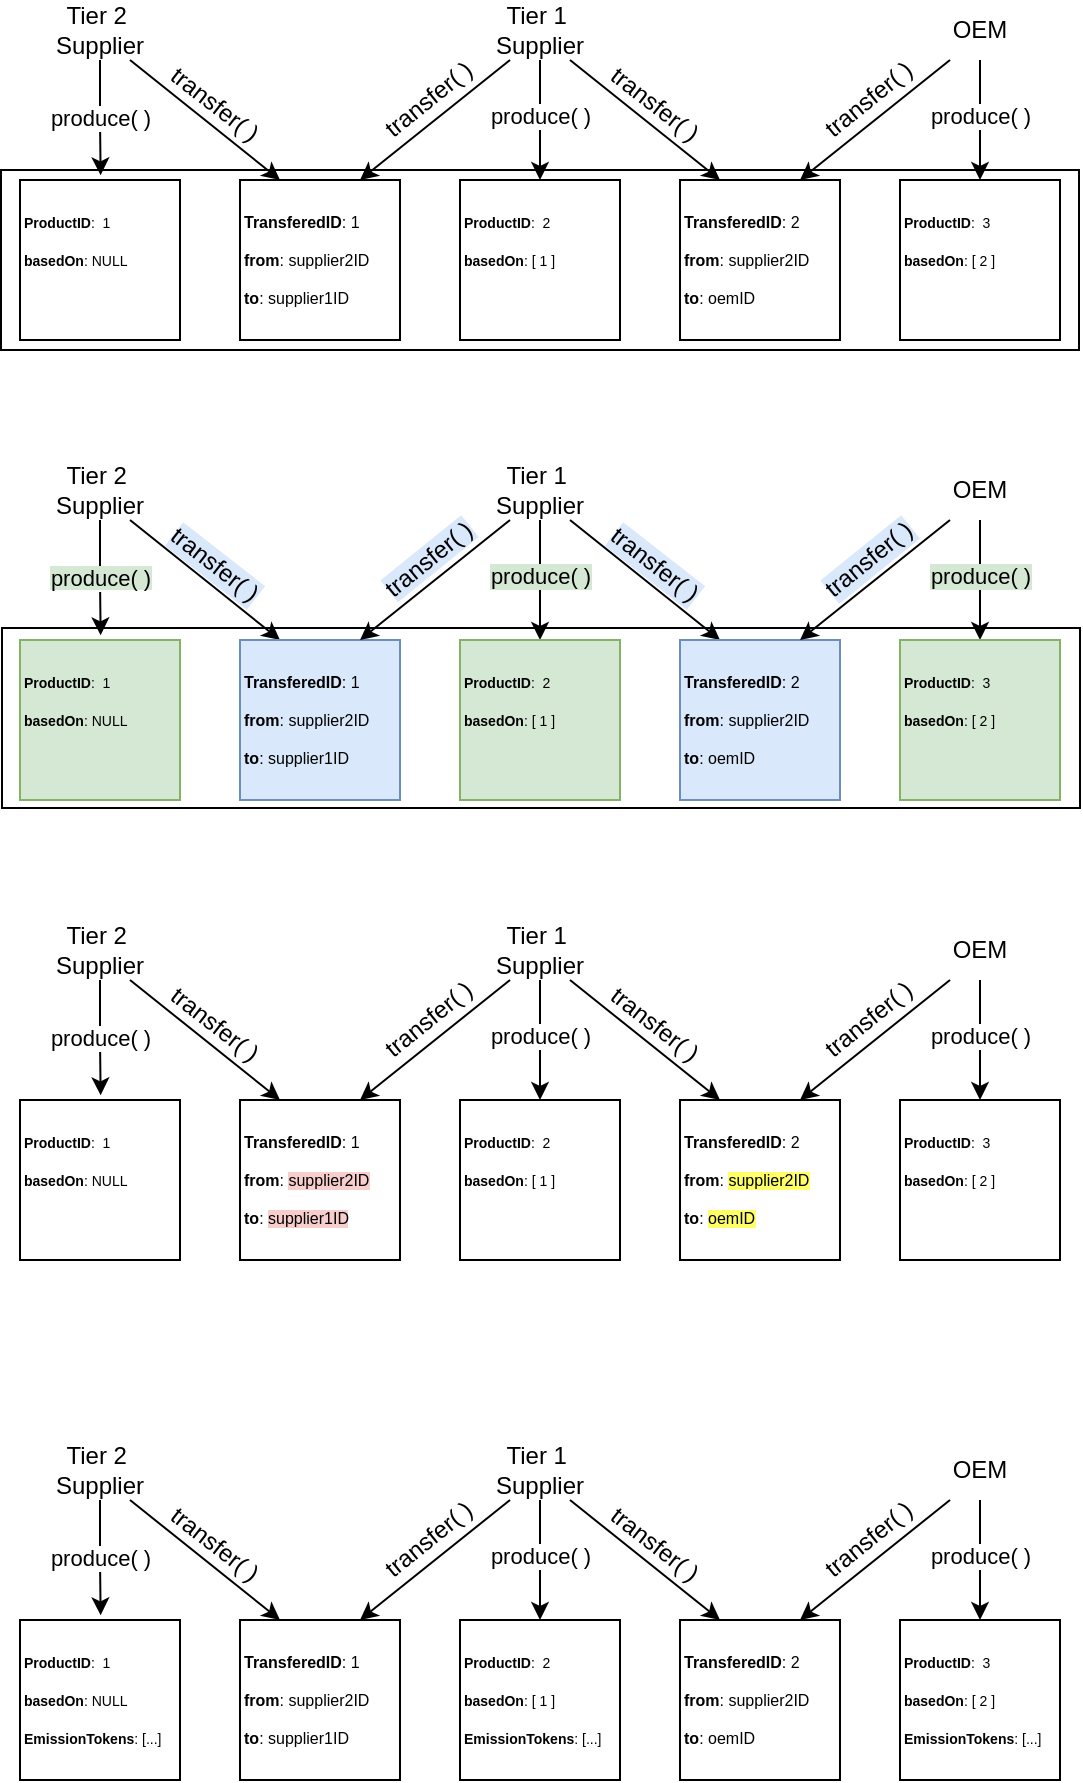 <mxfile version="21.5.0">
  <diagram name="Seite-1" id="kJc0GBd1WQ4qRxmiGFLH">
    <mxGraphModel dx="739" dy="521" grid="1" gridSize="10" guides="1" tooltips="1" connect="1" arrows="1" fold="1" page="1" pageScale="1" pageWidth="827" pageHeight="1169" math="0" shadow="0">
      <root>
        <mxCell id="0" />
        <mxCell id="1" parent="0" />
        <mxCell id="Nun4g4gpAGNbCtUw3FpC-31" value="" style="whiteSpace=wrap;html=1;" vertex="1" parent="1">
          <mxGeometry x="361" y="354" width="539" height="90" as="geometry" />
        </mxCell>
        <mxCell id="Nun4g4gpAGNbCtUw3FpC-22" value="" style="whiteSpace=wrap;html=1;" vertex="1" parent="1">
          <mxGeometry x="360.5" y="125" width="539" height="90" as="geometry" />
        </mxCell>
        <mxCell id="urf95hoz3ueYo8sumKi7-8" value="&lt;span style=&quot;background-color: rgb(213, 232, 212);&quot;&gt;produce( )&lt;/span&gt;" style="edgeStyle=orthogonalEdgeStyle;rounded=0;orthogonalLoop=1;jettySize=auto;html=1;entryX=0.504;entryY=-0.029;entryDx=0;entryDy=0;entryPerimeter=0;" parent="1" source="urf95hoz3ueYo8sumKi7-1" target="urf95hoz3ueYo8sumKi7-4" edge="1">
          <mxGeometry relative="1" as="geometry" />
        </mxCell>
        <mxCell id="urf95hoz3ueYo8sumKi7-10" style="rounded=0;orthogonalLoop=1;jettySize=auto;html=1;exitX=0.75;exitY=1;exitDx=0;exitDy=0;entryX=0.25;entryY=0;entryDx=0;entryDy=0;" parent="1" source="urf95hoz3ueYo8sumKi7-1" target="urf95hoz3ueYo8sumKi7-5" edge="1">
          <mxGeometry relative="1" as="geometry" />
        </mxCell>
        <mxCell id="urf95hoz3ueYo8sumKi7-1" value="Tier 2&amp;nbsp;&lt;br&gt;Supplier" style="text;html=1;strokeColor=none;fillColor=none;align=center;verticalAlign=middle;whiteSpace=wrap;rounded=0;" parent="1" vertex="1">
          <mxGeometry x="380" y="270" width="60" height="30" as="geometry" />
        </mxCell>
        <mxCell id="urf95hoz3ueYo8sumKi7-4" value="&lt;font style=&quot;font-size: 7px;&quot;&gt;&lt;b&gt;ProductID&lt;/b&gt;: &amp;nbsp;1&lt;br&gt;&lt;br&gt;&lt;b&gt;basedOn&lt;/b&gt;: NULL&lt;br&gt;&lt;br&gt;&lt;br&gt;&lt;/font&gt;" style="aspect=fixed;align=left;verticalAlign=middle;html=1;fontSize=8;horizontal=1;fillColor=#d5e8d4;strokeColor=#82b366;" parent="1" vertex="1">
          <mxGeometry x="370" y="360" width="80" height="80" as="geometry" />
        </mxCell>
        <mxCell id="urf95hoz3ueYo8sumKi7-5" value="&lt;b&gt;TransferedID&lt;/b&gt;: 1&lt;br&gt;&lt;br&gt;&lt;b&gt;from&lt;/b&gt;: supplier2ID&lt;br&gt;&lt;br&gt;&lt;b&gt;to&lt;/b&gt;: supplier1ID" style="whiteSpace=wrap;html=1;aspect=fixed;fontSize=8;align=left;fillColor=#dae8fc;strokeColor=#6c8ebf;" parent="1" vertex="1">
          <mxGeometry x="480" y="360" width="80" height="80" as="geometry" />
        </mxCell>
        <mxCell id="urf95hoz3ueYo8sumKi7-9" style="edgeStyle=orthogonalEdgeStyle;rounded=0;orthogonalLoop=1;jettySize=auto;html=1;entryX=0.5;entryY=0;entryDx=0;entryDy=0;" parent="1" source="urf95hoz3ueYo8sumKi7-6" target="urf95hoz3ueYo8sumKi7-7" edge="1">
          <mxGeometry relative="1" as="geometry" />
        </mxCell>
        <mxCell id="urf95hoz3ueYo8sumKi7-13" value="produce( )" style="edgeLabel;html=1;align=center;verticalAlign=middle;resizable=0;points=[];labelBackgroundColor=#d5e8d4;" parent="urf95hoz3ueYo8sumKi7-9" vertex="1" connectable="0">
          <mxGeometry x="-0.072" relative="1" as="geometry">
            <mxPoint as="offset" />
          </mxGeometry>
        </mxCell>
        <mxCell id="urf95hoz3ueYo8sumKi7-6" value="Tier 1&amp;nbsp;&lt;br&gt;Supplier" style="text;html=1;strokeColor=none;fillColor=none;align=center;verticalAlign=middle;whiteSpace=wrap;rounded=0;" parent="1" vertex="1">
          <mxGeometry x="600" y="270" width="60" height="30" as="geometry" />
        </mxCell>
        <mxCell id="urf95hoz3ueYo8sumKi7-7" value="&lt;font style=&quot;font-size: 7px;&quot;&gt;&lt;b&gt;ProductID&lt;/b&gt;: &amp;nbsp;2&lt;br&gt;&lt;br&gt;&lt;b&gt;basedOn&lt;/b&gt;: [ 1 ]&lt;br&gt;&lt;br&gt;&lt;br&gt;&lt;/font&gt;" style="aspect=fixed;align=left;verticalAlign=middle;html=1;fontSize=8;horizontal=1;fillColor=#d5e8d4;strokeColor=#82b366;" parent="1" vertex="1">
          <mxGeometry x="590" y="360" width="80" height="80" as="geometry" />
        </mxCell>
        <mxCell id="urf95hoz3ueYo8sumKi7-12" style="rounded=0;orthogonalLoop=1;jettySize=auto;html=1;exitX=0.25;exitY=1;exitDx=0;exitDy=0;entryX=0.75;entryY=0;entryDx=0;entryDy=0;" parent="1" source="urf95hoz3ueYo8sumKi7-6" target="urf95hoz3ueYo8sumKi7-5" edge="1">
          <mxGeometry relative="1" as="geometry">
            <mxPoint x="435" y="310" as="sourcePoint" />
            <mxPoint x="510" y="370" as="targetPoint" />
          </mxGeometry>
        </mxCell>
        <mxCell id="urf95hoz3ueYo8sumKi7-16" value="transfer( )" style="text;html=1;align=center;verticalAlign=middle;resizable=0;points=[];autosize=1;strokeColor=none;fillColor=none;rotation=38;labelBackgroundColor=#dae8fc;" parent="1" vertex="1">
          <mxGeometry x="427" y="307" width="80" height="30" as="geometry" />
        </mxCell>
        <mxCell id="urf95hoz3ueYo8sumKi7-17" value="&lt;span style=&quot;background-color: rgb(218, 232, 252);&quot;&gt;transfer( )&lt;/span&gt;" style="text;html=1;align=center;verticalAlign=middle;resizable=0;points=[];autosize=1;strokeColor=none;fillColor=none;rotation=321;" parent="1" vertex="1">
          <mxGeometry x="534" y="305" width="80" height="30" as="geometry" />
        </mxCell>
        <mxCell id="urf95hoz3ueYo8sumKi7-18" style="rounded=0;orthogonalLoop=1;jettySize=auto;html=1;exitX=0.75;exitY=1;exitDx=0;exitDy=0;entryX=0.25;entryY=0;entryDx=0;entryDy=0;" parent="1" source="urf95hoz3ueYo8sumKi7-6" target="urf95hoz3ueYo8sumKi7-19" edge="1">
          <mxGeometry relative="1" as="geometry">
            <mxPoint x="645" y="300" as="sourcePoint" />
          </mxGeometry>
        </mxCell>
        <mxCell id="urf95hoz3ueYo8sumKi7-19" value="&lt;b&gt;TransferedID&lt;/b&gt;: 2&lt;br&gt;&lt;br&gt;&lt;b&gt;from&lt;/b&gt;: supplier2ID&lt;br&gt;&lt;br&gt;&lt;b&gt;to&lt;/b&gt;: oemID" style="whiteSpace=wrap;html=1;aspect=fixed;fontSize=8;align=left;fillColor=#dae8fc;strokeColor=#6c8ebf;" parent="1" vertex="1">
          <mxGeometry x="700" y="360" width="80" height="80" as="geometry" />
        </mxCell>
        <mxCell id="urf95hoz3ueYo8sumKi7-20" style="edgeStyle=orthogonalEdgeStyle;rounded=0;orthogonalLoop=1;jettySize=auto;html=1;entryX=0.5;entryY=0;entryDx=0;entryDy=0;" parent="1" source="urf95hoz3ueYo8sumKi7-22" target="urf95hoz3ueYo8sumKi7-23" edge="1">
          <mxGeometry relative="1" as="geometry" />
        </mxCell>
        <mxCell id="urf95hoz3ueYo8sumKi7-21" value="produce( )" style="edgeLabel;html=1;align=center;verticalAlign=middle;resizable=0;points=[];labelBackgroundColor=#d5e8d4;" parent="urf95hoz3ueYo8sumKi7-20" vertex="1" connectable="0">
          <mxGeometry x="-0.072" relative="1" as="geometry">
            <mxPoint as="offset" />
          </mxGeometry>
        </mxCell>
        <mxCell id="urf95hoz3ueYo8sumKi7-22" value="OEM" style="text;html=1;strokeColor=none;fillColor=none;align=center;verticalAlign=middle;whiteSpace=wrap;rounded=0;" parent="1" vertex="1">
          <mxGeometry x="820" y="270" width="60" height="30" as="geometry" />
        </mxCell>
        <mxCell id="urf95hoz3ueYo8sumKi7-23" value="&lt;font style=&quot;font-size: 7px;&quot;&gt;&lt;b&gt;ProductID&lt;/b&gt;: &amp;nbsp;3&lt;br&gt;&lt;br&gt;&lt;b&gt;basedOn&lt;/b&gt;: [ 2 ]&lt;br&gt;&lt;br&gt;&lt;br&gt;&lt;/font&gt;" style="aspect=fixed;align=left;verticalAlign=middle;html=1;fontSize=8;horizontal=1;fillColor=#d5e8d4;strokeColor=#82b366;" parent="1" vertex="1">
          <mxGeometry x="810" y="360" width="80" height="80" as="geometry" />
        </mxCell>
        <mxCell id="urf95hoz3ueYo8sumKi7-24" style="rounded=0;orthogonalLoop=1;jettySize=auto;html=1;exitX=0.25;exitY=1;exitDx=0;exitDy=0;entryX=0.75;entryY=0;entryDx=0;entryDy=0;" parent="1" source="urf95hoz3ueYo8sumKi7-22" target="urf95hoz3ueYo8sumKi7-19" edge="1">
          <mxGeometry relative="1" as="geometry">
            <mxPoint x="655" y="310" as="sourcePoint" />
            <mxPoint x="730" y="370" as="targetPoint" />
          </mxGeometry>
        </mxCell>
        <mxCell id="urf95hoz3ueYo8sumKi7-25" value="transfer( )" style="text;html=1;align=center;verticalAlign=middle;resizable=0;points=[];autosize=1;strokeColor=none;fillColor=none;rotation=38;labelBackgroundColor=#dae8fc;" parent="1" vertex="1">
          <mxGeometry x="647" y="307" width="80" height="30" as="geometry" />
        </mxCell>
        <mxCell id="urf95hoz3ueYo8sumKi7-26" value="transfer( )" style="text;html=1;align=center;verticalAlign=middle;resizable=0;points=[];autosize=1;strokeColor=none;fillColor=none;rotation=321;labelBackgroundColor=#dae8fc;" parent="1" vertex="1">
          <mxGeometry x="754" y="305" width="80" height="30" as="geometry" />
        </mxCell>
        <mxCell id="urf95hoz3ueYo8sumKi7-27" value="produce( )" style="edgeStyle=orthogonalEdgeStyle;rounded=0;orthogonalLoop=1;jettySize=auto;html=1;entryX=0.504;entryY=-0.029;entryDx=0;entryDy=0;entryPerimeter=0;" parent="1" source="urf95hoz3ueYo8sumKi7-29" target="urf95hoz3ueYo8sumKi7-30" edge="1">
          <mxGeometry relative="1" as="geometry" />
        </mxCell>
        <mxCell id="urf95hoz3ueYo8sumKi7-28" style="rounded=0;orthogonalLoop=1;jettySize=auto;html=1;exitX=0.75;exitY=1;exitDx=0;exitDy=0;entryX=0.25;entryY=0;entryDx=0;entryDy=0;" parent="1" source="urf95hoz3ueYo8sumKi7-29" target="urf95hoz3ueYo8sumKi7-31" edge="1">
          <mxGeometry relative="1" as="geometry" />
        </mxCell>
        <mxCell id="urf95hoz3ueYo8sumKi7-29" value="Tier 2&amp;nbsp;&lt;br&gt;Supplier" style="text;html=1;strokeColor=none;fillColor=none;align=center;verticalAlign=middle;whiteSpace=wrap;rounded=0;" parent="1" vertex="1">
          <mxGeometry x="380" y="760" width="60" height="30" as="geometry" />
        </mxCell>
        <mxCell id="urf95hoz3ueYo8sumKi7-30" value="&lt;font style=&quot;font-size: 7px;&quot;&gt;&lt;b&gt;ProductID&lt;/b&gt;: &amp;nbsp;1&lt;br&gt;&lt;br&gt;&lt;b&gt;basedOn&lt;/b&gt;: NULL&lt;br&gt;&lt;br&gt;&lt;b&gt;EmissionTokens&lt;/b&gt;: [...]&lt;/font&gt;" style="aspect=fixed;align=left;verticalAlign=middle;html=1;fontSize=8;horizontal=1;" parent="1" vertex="1">
          <mxGeometry x="370" y="850" width="80" height="80" as="geometry" />
        </mxCell>
        <mxCell id="urf95hoz3ueYo8sumKi7-31" value="&lt;b&gt;TransferedID&lt;/b&gt;: 1&lt;br&gt;&lt;br&gt;&lt;b&gt;from&lt;/b&gt;: supplier2ID&lt;br&gt;&lt;br&gt;&lt;b&gt;to&lt;/b&gt;: supplier1ID" style="whiteSpace=wrap;html=1;aspect=fixed;fontSize=8;align=left;" parent="1" vertex="1">
          <mxGeometry x="480" y="850" width="80" height="80" as="geometry" />
        </mxCell>
        <mxCell id="urf95hoz3ueYo8sumKi7-32" style="edgeStyle=orthogonalEdgeStyle;rounded=0;orthogonalLoop=1;jettySize=auto;html=1;entryX=0.5;entryY=0;entryDx=0;entryDy=0;" parent="1" source="urf95hoz3ueYo8sumKi7-34" target="urf95hoz3ueYo8sumKi7-35" edge="1">
          <mxGeometry relative="1" as="geometry" />
        </mxCell>
        <mxCell id="urf95hoz3ueYo8sumKi7-33" value="produce( )" style="edgeLabel;html=1;align=center;verticalAlign=middle;resizable=0;points=[];" parent="urf95hoz3ueYo8sumKi7-32" vertex="1" connectable="0">
          <mxGeometry x="-0.072" relative="1" as="geometry">
            <mxPoint as="offset" />
          </mxGeometry>
        </mxCell>
        <mxCell id="urf95hoz3ueYo8sumKi7-34" value="Tier 1&amp;nbsp;&lt;br&gt;Supplier" style="text;html=1;strokeColor=none;fillColor=none;align=center;verticalAlign=middle;whiteSpace=wrap;rounded=0;" parent="1" vertex="1">
          <mxGeometry x="600" y="760" width="60" height="30" as="geometry" />
        </mxCell>
        <mxCell id="urf95hoz3ueYo8sumKi7-35" value="&lt;font style=&quot;font-size: 7px;&quot;&gt;&lt;b&gt;ProductID&lt;/b&gt;: &amp;nbsp;2&lt;br&gt;&lt;br&gt;&lt;b&gt;basedOn&lt;/b&gt;: [ 1 ]&lt;br&gt;&lt;br&gt;&lt;b&gt;EmissionTokens&lt;/b&gt;: [...]&lt;/font&gt;" style="aspect=fixed;align=left;verticalAlign=middle;html=1;fontSize=8;horizontal=1;" parent="1" vertex="1">
          <mxGeometry x="590" y="850" width="80" height="80" as="geometry" />
        </mxCell>
        <mxCell id="urf95hoz3ueYo8sumKi7-36" style="rounded=0;orthogonalLoop=1;jettySize=auto;html=1;exitX=0.25;exitY=1;exitDx=0;exitDy=0;entryX=0.75;entryY=0;entryDx=0;entryDy=0;" parent="1" source="urf95hoz3ueYo8sumKi7-34" target="urf95hoz3ueYo8sumKi7-31" edge="1">
          <mxGeometry relative="1" as="geometry">
            <mxPoint x="435" y="800" as="sourcePoint" />
            <mxPoint x="510" y="860" as="targetPoint" />
          </mxGeometry>
        </mxCell>
        <mxCell id="urf95hoz3ueYo8sumKi7-37" value="transfer( )" style="text;html=1;align=center;verticalAlign=middle;resizable=0;points=[];autosize=1;strokeColor=none;fillColor=none;rotation=38;" parent="1" vertex="1">
          <mxGeometry x="427" y="797" width="80" height="30" as="geometry" />
        </mxCell>
        <mxCell id="urf95hoz3ueYo8sumKi7-38" value="transfer( )" style="text;html=1;align=center;verticalAlign=middle;resizable=0;points=[];autosize=1;strokeColor=none;fillColor=none;rotation=321;" parent="1" vertex="1">
          <mxGeometry x="534" y="795" width="80" height="30" as="geometry" />
        </mxCell>
        <mxCell id="urf95hoz3ueYo8sumKi7-39" style="rounded=0;orthogonalLoop=1;jettySize=auto;html=1;exitX=0.75;exitY=1;exitDx=0;exitDy=0;entryX=0.25;entryY=0;entryDx=0;entryDy=0;" parent="1" source="urf95hoz3ueYo8sumKi7-34" target="urf95hoz3ueYo8sumKi7-40" edge="1">
          <mxGeometry relative="1" as="geometry">
            <mxPoint x="645" y="790" as="sourcePoint" />
          </mxGeometry>
        </mxCell>
        <mxCell id="urf95hoz3ueYo8sumKi7-40" value="&lt;b&gt;TransferedID&lt;/b&gt;: 2&lt;br&gt;&lt;br&gt;&lt;b&gt;from&lt;/b&gt;: supplier2ID&lt;br&gt;&lt;br&gt;&lt;b&gt;to&lt;/b&gt;: oemID" style="whiteSpace=wrap;html=1;aspect=fixed;fontSize=8;align=left;" parent="1" vertex="1">
          <mxGeometry x="700" y="850" width="80" height="80" as="geometry" />
        </mxCell>
        <mxCell id="urf95hoz3ueYo8sumKi7-41" style="edgeStyle=orthogonalEdgeStyle;rounded=0;orthogonalLoop=1;jettySize=auto;html=1;entryX=0.5;entryY=0;entryDx=0;entryDy=0;" parent="1" source="urf95hoz3ueYo8sumKi7-43" target="urf95hoz3ueYo8sumKi7-44" edge="1">
          <mxGeometry relative="1" as="geometry" />
        </mxCell>
        <mxCell id="urf95hoz3ueYo8sumKi7-42" value="produce( )" style="edgeLabel;html=1;align=center;verticalAlign=middle;resizable=0;points=[];" parent="urf95hoz3ueYo8sumKi7-41" vertex="1" connectable="0">
          <mxGeometry x="-0.072" relative="1" as="geometry">
            <mxPoint as="offset" />
          </mxGeometry>
        </mxCell>
        <mxCell id="urf95hoz3ueYo8sumKi7-43" value="OEM" style="text;html=1;strokeColor=none;fillColor=none;align=center;verticalAlign=middle;whiteSpace=wrap;rounded=0;" parent="1" vertex="1">
          <mxGeometry x="820" y="760" width="60" height="30" as="geometry" />
        </mxCell>
        <mxCell id="urf95hoz3ueYo8sumKi7-44" value="&lt;font style=&quot;font-size: 7px;&quot;&gt;&lt;b&gt;ProductID&lt;/b&gt;: &amp;nbsp;3&lt;br&gt;&lt;br&gt;&lt;b&gt;basedOn&lt;/b&gt;: [ 2 ]&lt;br&gt;&lt;br&gt;&lt;b&gt;EmissionTokens&lt;/b&gt;: [...]&lt;/font&gt;" style="aspect=fixed;align=left;verticalAlign=middle;html=1;fontSize=8;horizontal=1;" parent="1" vertex="1">
          <mxGeometry x="810" y="850" width="80" height="80" as="geometry" />
        </mxCell>
        <mxCell id="urf95hoz3ueYo8sumKi7-45" style="rounded=0;orthogonalLoop=1;jettySize=auto;html=1;exitX=0.25;exitY=1;exitDx=0;exitDy=0;entryX=0.75;entryY=0;entryDx=0;entryDy=0;" parent="1" source="urf95hoz3ueYo8sumKi7-43" target="urf95hoz3ueYo8sumKi7-40" edge="1">
          <mxGeometry relative="1" as="geometry">
            <mxPoint x="655" y="800" as="sourcePoint" />
            <mxPoint x="730" y="860" as="targetPoint" />
          </mxGeometry>
        </mxCell>
        <mxCell id="urf95hoz3ueYo8sumKi7-46" value="transfer( )" style="text;html=1;align=center;verticalAlign=middle;resizable=0;points=[];autosize=1;strokeColor=none;fillColor=none;rotation=38;" parent="1" vertex="1">
          <mxGeometry x="647" y="797" width="80" height="30" as="geometry" />
        </mxCell>
        <mxCell id="urf95hoz3ueYo8sumKi7-47" value="transfer( )" style="text;html=1;align=center;verticalAlign=middle;resizable=0;points=[];autosize=1;strokeColor=none;fillColor=none;rotation=321;" parent="1" vertex="1">
          <mxGeometry x="754" y="795" width="80" height="30" as="geometry" />
        </mxCell>
        <mxCell id="urf95hoz3ueYo8sumKi7-48" value="produce( )" style="edgeStyle=orthogonalEdgeStyle;rounded=0;orthogonalLoop=1;jettySize=auto;html=1;entryX=0.504;entryY=-0.029;entryDx=0;entryDy=0;entryPerimeter=0;" parent="1" source="urf95hoz3ueYo8sumKi7-50" target="urf95hoz3ueYo8sumKi7-51" edge="1">
          <mxGeometry relative="1" as="geometry" />
        </mxCell>
        <mxCell id="urf95hoz3ueYo8sumKi7-49" style="rounded=0;orthogonalLoop=1;jettySize=auto;html=1;exitX=0.75;exitY=1;exitDx=0;exitDy=0;entryX=0.25;entryY=0;entryDx=0;entryDy=0;" parent="1" source="urf95hoz3ueYo8sumKi7-50" target="urf95hoz3ueYo8sumKi7-52" edge="1">
          <mxGeometry relative="1" as="geometry" />
        </mxCell>
        <mxCell id="urf95hoz3ueYo8sumKi7-50" value="Tier 2&amp;nbsp;&lt;br&gt;Supplier" style="text;html=1;strokeColor=none;fillColor=none;align=center;verticalAlign=middle;whiteSpace=wrap;rounded=0;" parent="1" vertex="1">
          <mxGeometry x="380" y="500" width="60" height="30" as="geometry" />
        </mxCell>
        <mxCell id="urf95hoz3ueYo8sumKi7-51" value="&lt;font style=&quot;font-size: 7px;&quot;&gt;&lt;b&gt;ProductID&lt;/b&gt;: &amp;nbsp;1&lt;br&gt;&lt;br&gt;&lt;b&gt;basedOn&lt;/b&gt;: NULL&lt;br&gt;&lt;br&gt;&lt;br&gt;&lt;/font&gt;" style="aspect=fixed;align=left;verticalAlign=middle;html=1;fontSize=8;horizontal=1;" parent="1" vertex="1">
          <mxGeometry x="370" y="590" width="80" height="80" as="geometry" />
        </mxCell>
        <mxCell id="urf95hoz3ueYo8sumKi7-52" value="&lt;b&gt;TransferedID&lt;/b&gt;: 1&lt;br&gt;&lt;br&gt;&lt;b&gt;from&lt;/b&gt;: &lt;span style=&quot;background-color: rgb(248, 206, 204);&quot;&gt;supplier2ID&lt;/span&gt;&lt;br&gt;&lt;br&gt;&lt;b&gt;to&lt;/b&gt;: &lt;span style=&quot;background-color: rgb(248, 206, 204);&quot;&gt;supplier1ID&lt;/span&gt;" style="whiteSpace=wrap;html=1;aspect=fixed;fontSize=8;align=left;" parent="1" vertex="1">
          <mxGeometry x="480" y="590" width="80" height="80" as="geometry" />
        </mxCell>
        <mxCell id="urf95hoz3ueYo8sumKi7-53" style="edgeStyle=orthogonalEdgeStyle;rounded=0;orthogonalLoop=1;jettySize=auto;html=1;entryX=0.5;entryY=0;entryDx=0;entryDy=0;" parent="1" source="urf95hoz3ueYo8sumKi7-55" target="urf95hoz3ueYo8sumKi7-56" edge="1">
          <mxGeometry relative="1" as="geometry" />
        </mxCell>
        <mxCell id="urf95hoz3ueYo8sumKi7-54" value="produce( )" style="edgeLabel;html=1;align=center;verticalAlign=middle;resizable=0;points=[];" parent="urf95hoz3ueYo8sumKi7-53" vertex="1" connectable="0">
          <mxGeometry x="-0.072" relative="1" as="geometry">
            <mxPoint as="offset" />
          </mxGeometry>
        </mxCell>
        <mxCell id="urf95hoz3ueYo8sumKi7-55" value="Tier 1&amp;nbsp;&lt;br&gt;Supplier" style="text;html=1;strokeColor=none;fillColor=none;align=center;verticalAlign=middle;whiteSpace=wrap;rounded=0;" parent="1" vertex="1">
          <mxGeometry x="600" y="500" width="60" height="30" as="geometry" />
        </mxCell>
        <mxCell id="urf95hoz3ueYo8sumKi7-56" value="&lt;font style=&quot;font-size: 7px;&quot;&gt;&lt;b&gt;ProductID&lt;/b&gt;: &amp;nbsp;2&lt;br&gt;&lt;br&gt;&lt;b&gt;basedOn&lt;/b&gt;: [ 1 ]&lt;br&gt;&lt;br&gt;&lt;br&gt;&lt;/font&gt;" style="aspect=fixed;align=left;verticalAlign=middle;html=1;fontSize=8;horizontal=1;" parent="1" vertex="1">
          <mxGeometry x="590" y="590" width="80" height="80" as="geometry" />
        </mxCell>
        <mxCell id="urf95hoz3ueYo8sumKi7-57" style="rounded=0;orthogonalLoop=1;jettySize=auto;html=1;exitX=0.25;exitY=1;exitDx=0;exitDy=0;entryX=0.75;entryY=0;entryDx=0;entryDy=0;" parent="1" source="urf95hoz3ueYo8sumKi7-55" target="urf95hoz3ueYo8sumKi7-52" edge="1">
          <mxGeometry relative="1" as="geometry">
            <mxPoint x="435" y="540" as="sourcePoint" />
            <mxPoint x="510" y="600" as="targetPoint" />
          </mxGeometry>
        </mxCell>
        <mxCell id="urf95hoz3ueYo8sumKi7-58" value="transfer( )" style="text;html=1;align=center;verticalAlign=middle;resizable=0;points=[];autosize=1;strokeColor=none;fillColor=none;rotation=38;" parent="1" vertex="1">
          <mxGeometry x="427" y="537" width="80" height="30" as="geometry" />
        </mxCell>
        <mxCell id="urf95hoz3ueYo8sumKi7-59" value="transfer( )" style="text;html=1;align=center;verticalAlign=middle;resizable=0;points=[];autosize=1;strokeColor=none;fillColor=none;rotation=321;" parent="1" vertex="1">
          <mxGeometry x="534" y="535" width="80" height="30" as="geometry" />
        </mxCell>
        <mxCell id="urf95hoz3ueYo8sumKi7-60" style="rounded=0;orthogonalLoop=1;jettySize=auto;html=1;exitX=0.75;exitY=1;exitDx=0;exitDy=0;entryX=0.25;entryY=0;entryDx=0;entryDy=0;" parent="1" source="urf95hoz3ueYo8sumKi7-55" target="urf95hoz3ueYo8sumKi7-61" edge="1">
          <mxGeometry relative="1" as="geometry">
            <mxPoint x="645" y="530" as="sourcePoint" />
          </mxGeometry>
        </mxCell>
        <mxCell id="urf95hoz3ueYo8sumKi7-61" value="&lt;b&gt;TransferedID&lt;/b&gt;: 2&lt;br&gt;&lt;br&gt;&lt;b&gt;from&lt;/b&gt;: &lt;span style=&quot;background-color: rgb(255, 255, 102);&quot;&gt;supplier2ID&lt;/span&gt;&lt;br&gt;&lt;br&gt;&lt;b&gt;to&lt;/b&gt;: &lt;span style=&quot;background-color: rgb(255, 255, 102);&quot;&gt;oemID&lt;/span&gt;" style="whiteSpace=wrap;html=1;aspect=fixed;fontSize=8;align=left;" parent="1" vertex="1">
          <mxGeometry x="700" y="590" width="80" height="80" as="geometry" />
        </mxCell>
        <mxCell id="urf95hoz3ueYo8sumKi7-62" style="edgeStyle=orthogonalEdgeStyle;rounded=0;orthogonalLoop=1;jettySize=auto;html=1;entryX=0.5;entryY=0;entryDx=0;entryDy=0;" parent="1" source="urf95hoz3ueYo8sumKi7-64" target="urf95hoz3ueYo8sumKi7-65" edge="1">
          <mxGeometry relative="1" as="geometry" />
        </mxCell>
        <mxCell id="urf95hoz3ueYo8sumKi7-63" value="produce( )" style="edgeLabel;html=1;align=center;verticalAlign=middle;resizable=0;points=[];" parent="urf95hoz3ueYo8sumKi7-62" vertex="1" connectable="0">
          <mxGeometry x="-0.072" relative="1" as="geometry">
            <mxPoint as="offset" />
          </mxGeometry>
        </mxCell>
        <mxCell id="urf95hoz3ueYo8sumKi7-64" value="OEM" style="text;html=1;strokeColor=none;fillColor=none;align=center;verticalAlign=middle;whiteSpace=wrap;rounded=0;" parent="1" vertex="1">
          <mxGeometry x="820" y="500" width="60" height="30" as="geometry" />
        </mxCell>
        <mxCell id="urf95hoz3ueYo8sumKi7-65" value="&lt;font style=&quot;font-size: 7px;&quot;&gt;&lt;b&gt;ProductID&lt;/b&gt;: &amp;nbsp;3&lt;br&gt;&lt;br&gt;&lt;b&gt;basedOn&lt;/b&gt;: [ 2 ]&lt;br&gt;&lt;br&gt;&lt;br&gt;&lt;/font&gt;" style="aspect=fixed;align=left;verticalAlign=middle;html=1;fontSize=8;horizontal=1;" parent="1" vertex="1">
          <mxGeometry x="810" y="590" width="80" height="80" as="geometry" />
        </mxCell>
        <mxCell id="urf95hoz3ueYo8sumKi7-66" style="rounded=0;orthogonalLoop=1;jettySize=auto;html=1;exitX=0.25;exitY=1;exitDx=0;exitDy=0;entryX=0.75;entryY=0;entryDx=0;entryDy=0;" parent="1" source="urf95hoz3ueYo8sumKi7-64" target="urf95hoz3ueYo8sumKi7-61" edge="1">
          <mxGeometry relative="1" as="geometry">
            <mxPoint x="655" y="540" as="sourcePoint" />
            <mxPoint x="730" y="600" as="targetPoint" />
          </mxGeometry>
        </mxCell>
        <mxCell id="urf95hoz3ueYo8sumKi7-67" value="transfer( )" style="text;html=1;align=center;verticalAlign=middle;resizable=0;points=[];autosize=1;strokeColor=none;fillColor=none;rotation=38;" parent="1" vertex="1">
          <mxGeometry x="647" y="537" width="80" height="30" as="geometry" />
        </mxCell>
        <mxCell id="urf95hoz3ueYo8sumKi7-68" value="transfer( )" style="text;html=1;align=center;verticalAlign=middle;resizable=0;points=[];autosize=1;strokeColor=none;fillColor=none;rotation=321;" parent="1" vertex="1">
          <mxGeometry x="754" y="535" width="80" height="30" as="geometry" />
        </mxCell>
        <mxCell id="Nun4g4gpAGNbCtUw3FpC-1" value="produce( )" style="edgeStyle=orthogonalEdgeStyle;rounded=0;orthogonalLoop=1;jettySize=auto;html=1;entryX=0.504;entryY=-0.029;entryDx=0;entryDy=0;entryPerimeter=0;" edge="1" parent="1" source="Nun4g4gpAGNbCtUw3FpC-3" target="Nun4g4gpAGNbCtUw3FpC-4">
          <mxGeometry relative="1" as="geometry" />
        </mxCell>
        <mxCell id="Nun4g4gpAGNbCtUw3FpC-2" style="rounded=0;orthogonalLoop=1;jettySize=auto;html=1;exitX=0.75;exitY=1;exitDx=0;exitDy=0;entryX=0.25;entryY=0;entryDx=0;entryDy=0;" edge="1" parent="1" source="Nun4g4gpAGNbCtUw3FpC-3" target="Nun4g4gpAGNbCtUw3FpC-5">
          <mxGeometry relative="1" as="geometry" />
        </mxCell>
        <mxCell id="Nun4g4gpAGNbCtUw3FpC-3" value="Tier 2&amp;nbsp;&lt;br&gt;Supplier" style="text;html=1;strokeColor=none;fillColor=none;align=center;verticalAlign=middle;whiteSpace=wrap;rounded=0;" vertex="1" parent="1">
          <mxGeometry x="380" y="40" width="60" height="30" as="geometry" />
        </mxCell>
        <mxCell id="Nun4g4gpAGNbCtUw3FpC-4" value="&lt;font style=&quot;font-size: 7px;&quot;&gt;&lt;b&gt;ProductID&lt;/b&gt;: &amp;nbsp;1&lt;br&gt;&lt;br&gt;&lt;b&gt;basedOn&lt;/b&gt;: NULL&lt;br&gt;&lt;br&gt;&lt;br&gt;&lt;/font&gt;" style="aspect=fixed;align=left;verticalAlign=middle;html=1;fontSize=8;horizontal=1;" vertex="1" parent="1">
          <mxGeometry x="370" y="130" width="80" height="80" as="geometry" />
        </mxCell>
        <mxCell id="Nun4g4gpAGNbCtUw3FpC-5" value="&lt;b&gt;TransferedID&lt;/b&gt;: 1&lt;br&gt;&lt;br&gt;&lt;b&gt;from&lt;/b&gt;: supplier2ID&lt;br&gt;&lt;br&gt;&lt;b&gt;to&lt;/b&gt;: supplier1ID" style="whiteSpace=wrap;html=1;aspect=fixed;fontSize=8;align=left;" vertex="1" parent="1">
          <mxGeometry x="480" y="130" width="80" height="80" as="geometry" />
        </mxCell>
        <mxCell id="Nun4g4gpAGNbCtUw3FpC-6" style="edgeStyle=orthogonalEdgeStyle;rounded=0;orthogonalLoop=1;jettySize=auto;html=1;entryX=0.5;entryY=0;entryDx=0;entryDy=0;" edge="1" parent="1" source="Nun4g4gpAGNbCtUw3FpC-8" target="Nun4g4gpAGNbCtUw3FpC-9">
          <mxGeometry relative="1" as="geometry" />
        </mxCell>
        <mxCell id="Nun4g4gpAGNbCtUw3FpC-7" value="produce( )" style="edgeLabel;html=1;align=center;verticalAlign=middle;resizable=0;points=[];" vertex="1" connectable="0" parent="Nun4g4gpAGNbCtUw3FpC-6">
          <mxGeometry x="-0.072" relative="1" as="geometry">
            <mxPoint as="offset" />
          </mxGeometry>
        </mxCell>
        <mxCell id="Nun4g4gpAGNbCtUw3FpC-8" value="Tier 1&amp;nbsp;&lt;br&gt;Supplier" style="text;html=1;strokeColor=none;fillColor=none;align=center;verticalAlign=middle;whiteSpace=wrap;rounded=0;" vertex="1" parent="1">
          <mxGeometry x="600" y="40" width="60" height="30" as="geometry" />
        </mxCell>
        <mxCell id="Nun4g4gpAGNbCtUw3FpC-9" value="&lt;font style=&quot;font-size: 7px;&quot;&gt;&lt;b&gt;ProductID&lt;/b&gt;: &amp;nbsp;2&lt;br&gt;&lt;br&gt;&lt;b&gt;basedOn&lt;/b&gt;: [ 1 ]&lt;br&gt;&lt;br&gt;&lt;br&gt;&lt;/font&gt;" style="aspect=fixed;align=left;verticalAlign=middle;html=1;fontSize=8;horizontal=1;" vertex="1" parent="1">
          <mxGeometry x="590" y="130" width="80" height="80" as="geometry" />
        </mxCell>
        <mxCell id="Nun4g4gpAGNbCtUw3FpC-10" style="rounded=0;orthogonalLoop=1;jettySize=auto;html=1;exitX=0.25;exitY=1;exitDx=0;exitDy=0;entryX=0.75;entryY=0;entryDx=0;entryDy=0;" edge="1" parent="1" source="Nun4g4gpAGNbCtUw3FpC-8" target="Nun4g4gpAGNbCtUw3FpC-5">
          <mxGeometry relative="1" as="geometry">
            <mxPoint x="435" y="80" as="sourcePoint" />
            <mxPoint x="510" y="140" as="targetPoint" />
          </mxGeometry>
        </mxCell>
        <mxCell id="Nun4g4gpAGNbCtUw3FpC-11" value="transfer( )" style="text;html=1;align=center;verticalAlign=middle;resizable=0;points=[];autosize=1;strokeColor=none;fillColor=none;rotation=38;" vertex="1" parent="1">
          <mxGeometry x="427" y="77" width="80" height="30" as="geometry" />
        </mxCell>
        <mxCell id="Nun4g4gpAGNbCtUw3FpC-12" value="transfer( )" style="text;html=1;align=center;verticalAlign=middle;resizable=0;points=[];autosize=1;strokeColor=none;fillColor=none;rotation=321;" vertex="1" parent="1">
          <mxGeometry x="534" y="75" width="80" height="30" as="geometry" />
        </mxCell>
        <mxCell id="Nun4g4gpAGNbCtUw3FpC-13" style="rounded=0;orthogonalLoop=1;jettySize=auto;html=1;exitX=0.75;exitY=1;exitDx=0;exitDy=0;entryX=0.25;entryY=0;entryDx=0;entryDy=0;" edge="1" parent="1" source="Nun4g4gpAGNbCtUw3FpC-8" target="Nun4g4gpAGNbCtUw3FpC-14">
          <mxGeometry relative="1" as="geometry">
            <mxPoint x="645" y="70" as="sourcePoint" />
          </mxGeometry>
        </mxCell>
        <mxCell id="Nun4g4gpAGNbCtUw3FpC-14" value="&lt;b&gt;TransferedID&lt;/b&gt;: 2&lt;br&gt;&lt;br&gt;&lt;b&gt;from&lt;/b&gt;: supplier2ID&lt;br&gt;&lt;br&gt;&lt;b&gt;to&lt;/b&gt;: oemID" style="whiteSpace=wrap;html=1;aspect=fixed;fontSize=8;align=left;" vertex="1" parent="1">
          <mxGeometry x="700" y="130" width="80" height="80" as="geometry" />
        </mxCell>
        <mxCell id="Nun4g4gpAGNbCtUw3FpC-15" style="edgeStyle=orthogonalEdgeStyle;rounded=0;orthogonalLoop=1;jettySize=auto;html=1;entryX=0.5;entryY=0;entryDx=0;entryDy=0;" edge="1" parent="1" source="Nun4g4gpAGNbCtUw3FpC-17" target="Nun4g4gpAGNbCtUw3FpC-18">
          <mxGeometry relative="1" as="geometry" />
        </mxCell>
        <mxCell id="Nun4g4gpAGNbCtUw3FpC-16" value="produce( )" style="edgeLabel;html=1;align=center;verticalAlign=middle;resizable=0;points=[];" vertex="1" connectable="0" parent="Nun4g4gpAGNbCtUw3FpC-15">
          <mxGeometry x="-0.072" relative="1" as="geometry">
            <mxPoint as="offset" />
          </mxGeometry>
        </mxCell>
        <mxCell id="Nun4g4gpAGNbCtUw3FpC-17" value="OEM" style="text;html=1;strokeColor=none;fillColor=none;align=center;verticalAlign=middle;whiteSpace=wrap;rounded=0;" vertex="1" parent="1">
          <mxGeometry x="820" y="40" width="60" height="30" as="geometry" />
        </mxCell>
        <mxCell id="Nun4g4gpAGNbCtUw3FpC-18" value="&lt;font style=&quot;font-size: 7px;&quot;&gt;&lt;b&gt;ProductID&lt;/b&gt;: &amp;nbsp;3&lt;br&gt;&lt;br&gt;&lt;b&gt;basedOn&lt;/b&gt;: [ 2 ]&lt;br&gt;&lt;br&gt;&lt;br&gt;&lt;/font&gt;" style="aspect=fixed;align=left;verticalAlign=middle;html=1;fontSize=8;horizontal=1;" vertex="1" parent="1">
          <mxGeometry x="810" y="130" width="80" height="80" as="geometry" />
        </mxCell>
        <mxCell id="Nun4g4gpAGNbCtUw3FpC-19" style="rounded=0;orthogonalLoop=1;jettySize=auto;html=1;exitX=0.25;exitY=1;exitDx=0;exitDy=0;entryX=0.75;entryY=0;entryDx=0;entryDy=0;" edge="1" parent="1" source="Nun4g4gpAGNbCtUw3FpC-17" target="Nun4g4gpAGNbCtUw3FpC-14">
          <mxGeometry relative="1" as="geometry">
            <mxPoint x="655" y="80" as="sourcePoint" />
            <mxPoint x="730" y="140" as="targetPoint" />
          </mxGeometry>
        </mxCell>
        <mxCell id="Nun4g4gpAGNbCtUw3FpC-20" value="transfer( )" style="text;html=1;align=center;verticalAlign=middle;resizable=0;points=[];autosize=1;strokeColor=none;fillColor=none;rotation=38;" vertex="1" parent="1">
          <mxGeometry x="647" y="77" width="80" height="30" as="geometry" />
        </mxCell>
        <mxCell id="Nun4g4gpAGNbCtUw3FpC-21" value="transfer( )" style="text;html=1;align=center;verticalAlign=middle;resizable=0;points=[];autosize=1;strokeColor=none;fillColor=none;rotation=321;" vertex="1" parent="1">
          <mxGeometry x="754" y="75" width="80" height="30" as="geometry" />
        </mxCell>
      </root>
    </mxGraphModel>
  </diagram>
</mxfile>
